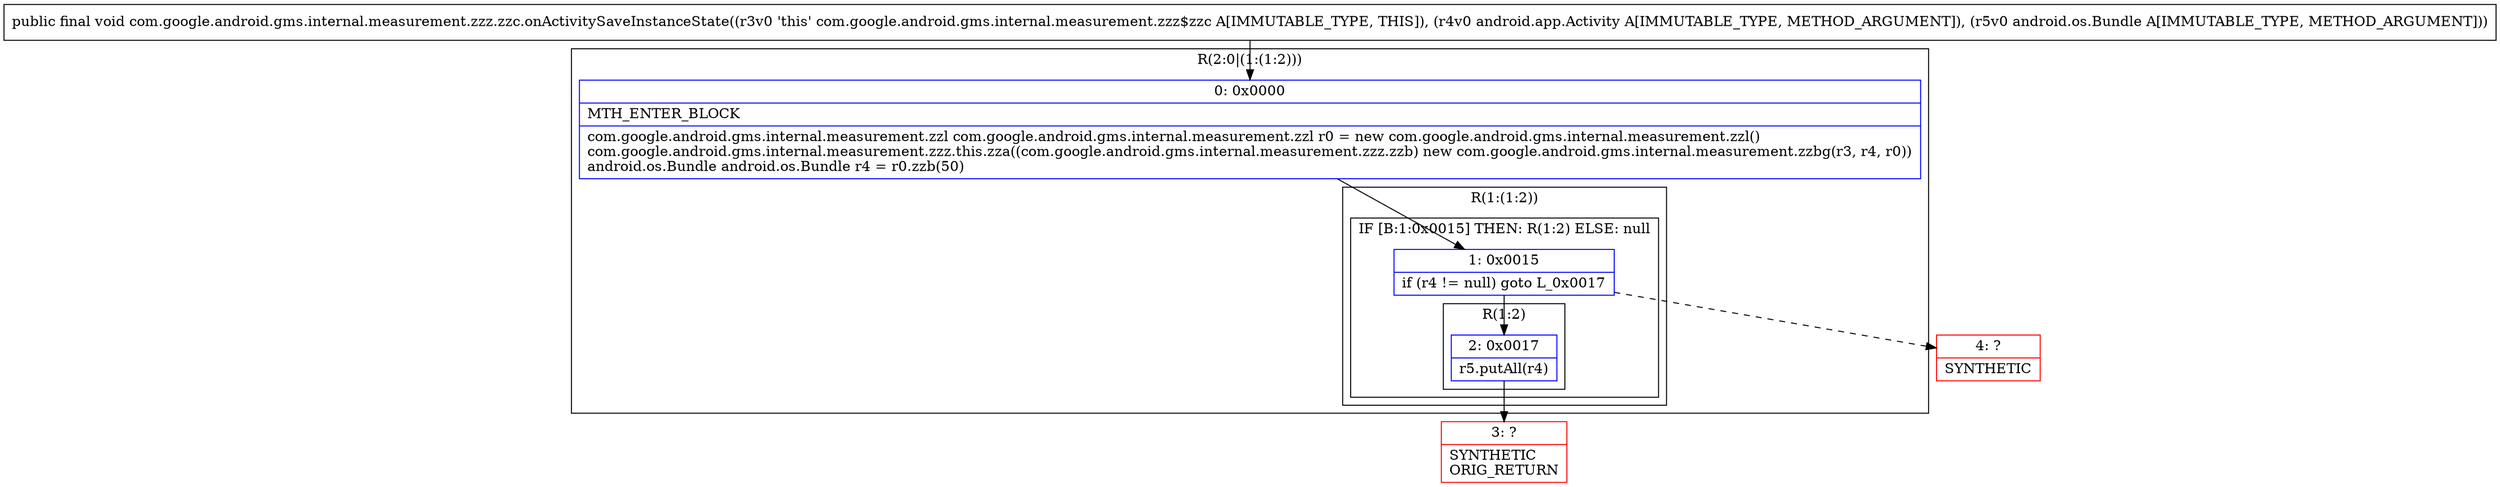 digraph "CFG forcom.google.android.gms.internal.measurement.zzz.zzc.onActivitySaveInstanceState(Landroid\/app\/Activity;Landroid\/os\/Bundle;)V" {
subgraph cluster_Region_1113937956 {
label = "R(2:0|(1:(1:2)))";
node [shape=record,color=blue];
Node_0 [shape=record,label="{0\:\ 0x0000|MTH_ENTER_BLOCK\l|com.google.android.gms.internal.measurement.zzl com.google.android.gms.internal.measurement.zzl r0 = new com.google.android.gms.internal.measurement.zzl()\lcom.google.android.gms.internal.measurement.zzz.this.zza((com.google.android.gms.internal.measurement.zzz.zzb) new com.google.android.gms.internal.measurement.zzbg(r3, r4, r0))\landroid.os.Bundle android.os.Bundle r4 = r0.zzb(50)\l}"];
subgraph cluster_Region_272946018 {
label = "R(1:(1:2))";
node [shape=record,color=blue];
subgraph cluster_IfRegion_770335903 {
label = "IF [B:1:0x0015] THEN: R(1:2) ELSE: null";
node [shape=record,color=blue];
Node_1 [shape=record,label="{1\:\ 0x0015|if (r4 != null) goto L_0x0017\l}"];
subgraph cluster_Region_29269906 {
label = "R(1:2)";
node [shape=record,color=blue];
Node_2 [shape=record,label="{2\:\ 0x0017|r5.putAll(r4)\l}"];
}
}
}
}
Node_3 [shape=record,color=red,label="{3\:\ ?|SYNTHETIC\lORIG_RETURN\l}"];
Node_4 [shape=record,color=red,label="{4\:\ ?|SYNTHETIC\l}"];
MethodNode[shape=record,label="{public final void com.google.android.gms.internal.measurement.zzz.zzc.onActivitySaveInstanceState((r3v0 'this' com.google.android.gms.internal.measurement.zzz$zzc A[IMMUTABLE_TYPE, THIS]), (r4v0 android.app.Activity A[IMMUTABLE_TYPE, METHOD_ARGUMENT]), (r5v0 android.os.Bundle A[IMMUTABLE_TYPE, METHOD_ARGUMENT])) }"];
MethodNode -> Node_0;
Node_0 -> Node_1;
Node_1 -> Node_2;
Node_1 -> Node_4[style=dashed];
Node_2 -> Node_3;
}

